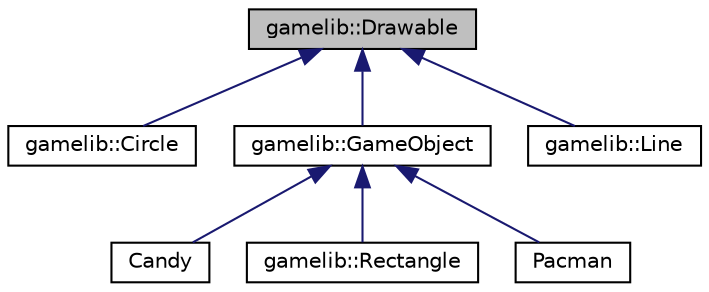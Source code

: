 digraph "gamelib::Drawable"
{
  edge [fontname="Helvetica",fontsize="10",labelfontname="Helvetica",labelfontsize="10"];
  node [fontname="Helvetica",fontsize="10",shape=record];
  Node0 [label="gamelib::Drawable",height=0.2,width=0.4,color="black", fillcolor="grey75", style="filled", fontcolor="black"];
  Node0 -> Node1 [dir="back",color="midnightblue",fontsize="10",style="solid",fontname="Helvetica"];
  Node1 [label="gamelib::Circle",height=0.2,width=0.4,color="black", fillcolor="white", style="filled",URL="$classgamelib_1_1_circle.html",tooltip="A circle object. "];
  Node0 -> Node2 [dir="back",color="midnightblue",fontsize="10",style="solid",fontname="Helvetica"];
  Node2 [label="gamelib::GameObject",height=0.2,width=0.4,color="black", fillcolor="white", style="filled",URL="$classgamelib_1_1_game_object.html",tooltip="The base object for all object used with the gamelib game library. "];
  Node2 -> Node3 [dir="back",color="midnightblue",fontsize="10",style="solid",fontname="Helvetica"];
  Node3 [label="Candy",height=0.2,width=0.4,color="black", fillcolor="white", style="filled",URL="$class_candy.html"];
  Node2 -> Node4 [dir="back",color="midnightblue",fontsize="10",style="solid",fontname="Helvetica"];
  Node4 [label="gamelib::Rectangle",height=0.2,width=0.4,color="black", fillcolor="white", style="filled",URL="$classgamelib_1_1_rectangle.html"];
  Node2 -> Node5 [dir="back",color="midnightblue",fontsize="10",style="solid",fontname="Helvetica"];
  Node5 [label="Pacman",height=0.2,width=0.4,color="black", fillcolor="white", style="filled",URL="$class_pacman.html"];
  Node0 -> Node6 [dir="back",color="midnightblue",fontsize="10",style="solid",fontname="Helvetica"];
  Node6 [label="gamelib::Line",height=0.2,width=0.4,color="black", fillcolor="white", style="filled",URL="$classgamelib_1_1_line.html"];
}
